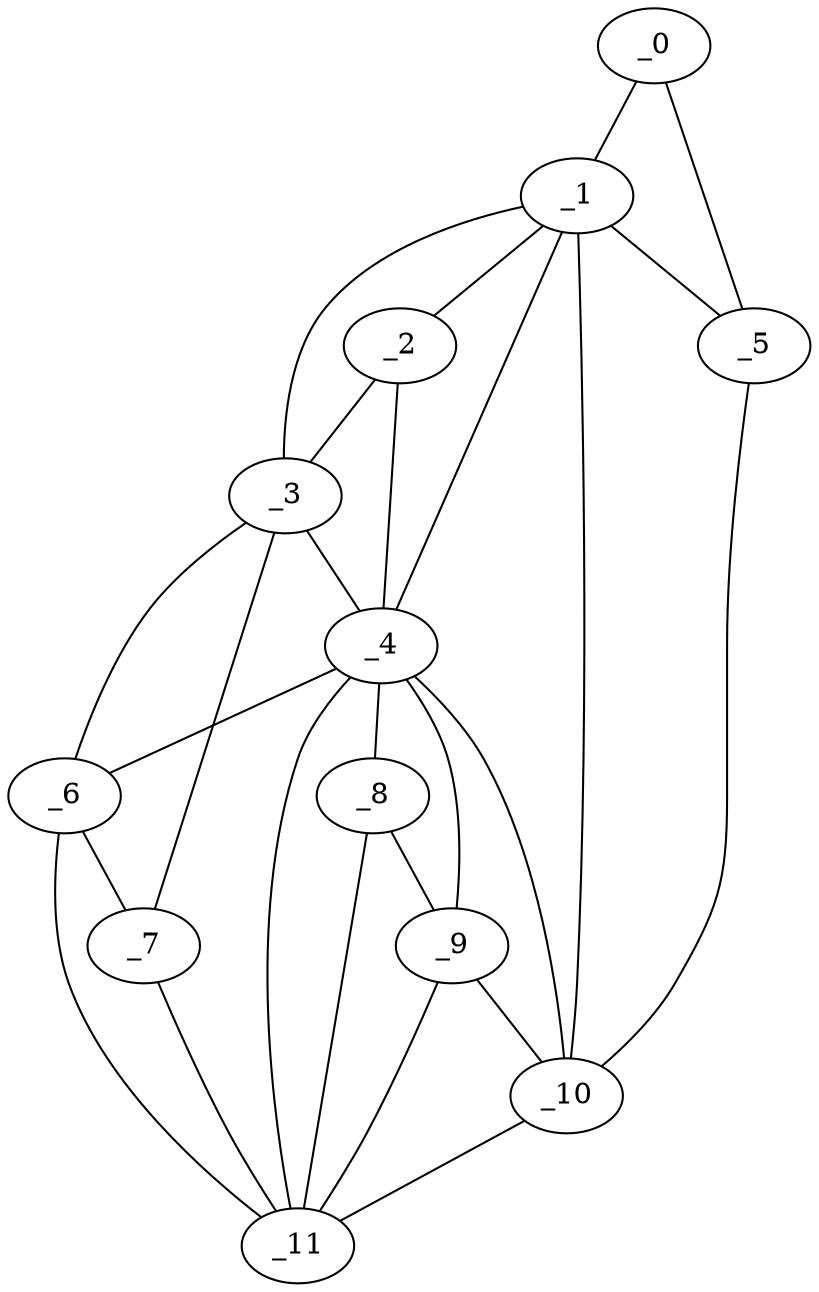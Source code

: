 graph "obj80__105.gxl" {
	_0	 [x=31,
		y=121];
	_1	 [x=46,
		y=47];
	_0 -- _1	 [valence=1];
	_5	 [x=72,
		y=125];
	_0 -- _5	 [valence=1];
	_2	 [x=51,
		y=43];
	_1 -- _2	 [valence=2];
	_3	 [x=66,
		y=4];
	_1 -- _3	 [valence=1];
	_4	 [x=70,
		y=46];
	_1 -- _4	 [valence=1];
	_1 -- _5	 [valence=2];
	_10	 [x=97,
		y=85];
	_1 -- _10	 [valence=2];
	_2 -- _3	 [valence=2];
	_2 -- _4	 [valence=1];
	_3 -- _4	 [valence=2];
	_6	 [x=77,
		y=4];
	_3 -- _6	 [valence=2];
	_7	 [x=86,
		y=3];
	_3 -- _7	 [valence=1];
	_4 -- _6	 [valence=1];
	_8	 [x=87,
		y=52];
	_4 -- _8	 [valence=2];
	_9	 [x=91,
		y=61];
	_4 -- _9	 [valence=2];
	_4 -- _10	 [valence=2];
	_11	 [x=98,
		y=12];
	_4 -- _11	 [valence=1];
	_5 -- _10	 [valence=1];
	_6 -- _7	 [valence=1];
	_6 -- _11	 [valence=2];
	_7 -- _11	 [valence=1];
	_8 -- _9	 [valence=1];
	_8 -- _11	 [valence=2];
	_9 -- _10	 [valence=1];
	_9 -- _11	 [valence=2];
	_10 -- _11	 [valence=1];
}
